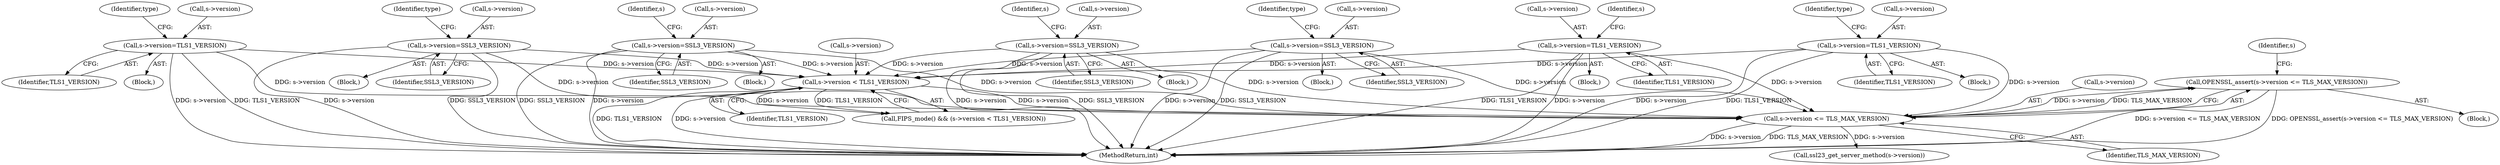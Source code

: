 digraph "0_openssl_b82924741b4bd590da890619be671f4635e46c2b@API" {
"1000601" [label="(Call,OPENSSL_assert(s->version <= TLS_MAX_VERSION))"];
"1000602" [label="(Call,s->version <= TLS_MAX_VERSION)"];
"1000523" [label="(Call,s->version=TLS1_VERSION)"];
"1000488" [label="(Call,s->version=SSL3_VERSION)"];
"1000471" [label="(Call,s->version=TLS1_VERSION)"];
"1000352" [label="(Call,s->version=SSL3_VERSION)"];
"1000591" [label="(Call,s->version < TLS1_VERSION)"];
"1000321" [label="(Call,s->version=SSL3_VERSION)"];
"1000506" [label="(Call,s->version=SSL3_VERSION)"];
"1000302" [label="(Call,s->version=TLS1_VERSION)"];
"1000943" [label="(Call,ssl23_get_server_method(s->version))"];
"1000301" [label="(Block,)"];
"1000328" [label="(Identifier,s)"];
"1000591" [label="(Call,s->version < TLS1_VERSION)"];
"1000589" [label="(Call,FIPS_mode() && (s->version < TLS1_VERSION))"];
"1000592" [label="(Call,s->version)"];
"1000505" [label="(Block,)"];
"1000601" [label="(Call,OPENSSL_assert(s->version <= TLS_MAX_VERSION))"];
"1000603" [label="(Call,s->version)"];
"1000321" [label="(Call,s->version=SSL3_VERSION)"];
"1000494" [label="(Identifier,type)"];
"1000322" [label="(Call,s->version)"];
"1000529" [label="(Identifier,type)"];
"1000488" [label="(Call,s->version=SSL3_VERSION)"];
"1000303" [label="(Call,s->version)"];
"1000325" [label="(Identifier,SSL3_VERSION)"];
"1000527" [label="(Identifier,TLS1_VERSION)"];
"1000471" [label="(Call,s->version=TLS1_VERSION)"];
"1000489" [label="(Call,s->version)"];
"1000470" [label="(Block,)"];
"1000524" [label="(Call,s->version)"];
"1000602" [label="(Call,s->version <= TLS_MAX_VERSION)"];
"1000352" [label="(Call,s->version=SSL3_VERSION)"];
"1000610" [label="(Identifier,s)"];
"1000306" [label="(Identifier,TLS1_VERSION)"];
"1000512" [label="(Identifier,type)"];
"1000487" [label="(Block,)"];
"1000507" [label="(Call,s->version)"];
"1000595" [label="(Identifier,TLS1_VERSION)"];
"1000522" [label="(Block,)"];
"1000506" [label="(Call,s->version=SSL3_VERSION)"];
"1000477" [label="(Identifier,type)"];
"1000523" [label="(Call,s->version=TLS1_VERSION)"];
"1000492" [label="(Identifier,SSL3_VERSION)"];
"1000510" [label="(Identifier,SSL3_VERSION)"];
"1000302" [label="(Call,s->version=TLS1_VERSION)"];
"1000606" [label="(Identifier,TLS_MAX_VERSION)"];
"1000351" [label="(Block,)"];
"1000359" [label="(Identifier,s)"];
"1000472" [label="(Call,s->version)"];
"1001104" [label="(MethodReturn,int)"];
"1000475" [label="(Identifier,TLS1_VERSION)"];
"1000353" [label="(Call,s->version)"];
"1000309" [label="(Identifier,s)"];
"1000356" [label="(Identifier,SSL3_VERSION)"];
"1000320" [label="(Block,)"];
"1000145" [label="(Block,)"];
"1000601" -> "1000145"  [label="AST: "];
"1000601" -> "1000602"  [label="CFG: "];
"1000602" -> "1000601"  [label="AST: "];
"1000610" -> "1000601"  [label="CFG: "];
"1000601" -> "1001104"  [label="DDG: s->version <= TLS_MAX_VERSION"];
"1000601" -> "1001104"  [label="DDG: OPENSSL_assert(s->version <= TLS_MAX_VERSION)"];
"1000602" -> "1000601"  [label="DDG: s->version"];
"1000602" -> "1000601"  [label="DDG: TLS_MAX_VERSION"];
"1000602" -> "1000606"  [label="CFG: "];
"1000603" -> "1000602"  [label="AST: "];
"1000606" -> "1000602"  [label="AST: "];
"1000602" -> "1001104"  [label="DDG: s->version"];
"1000602" -> "1001104"  [label="DDG: TLS_MAX_VERSION"];
"1000523" -> "1000602"  [label="DDG: s->version"];
"1000488" -> "1000602"  [label="DDG: s->version"];
"1000471" -> "1000602"  [label="DDG: s->version"];
"1000352" -> "1000602"  [label="DDG: s->version"];
"1000591" -> "1000602"  [label="DDG: s->version"];
"1000321" -> "1000602"  [label="DDG: s->version"];
"1000506" -> "1000602"  [label="DDG: s->version"];
"1000302" -> "1000602"  [label="DDG: s->version"];
"1000602" -> "1000943"  [label="DDG: s->version"];
"1000523" -> "1000522"  [label="AST: "];
"1000523" -> "1000527"  [label="CFG: "];
"1000524" -> "1000523"  [label="AST: "];
"1000527" -> "1000523"  [label="AST: "];
"1000529" -> "1000523"  [label="CFG: "];
"1000523" -> "1001104"  [label="DDG: s->version"];
"1000523" -> "1001104"  [label="DDG: TLS1_VERSION"];
"1000523" -> "1000591"  [label="DDG: s->version"];
"1000488" -> "1000487"  [label="AST: "];
"1000488" -> "1000492"  [label="CFG: "];
"1000489" -> "1000488"  [label="AST: "];
"1000492" -> "1000488"  [label="AST: "];
"1000494" -> "1000488"  [label="CFG: "];
"1000488" -> "1001104"  [label="DDG: s->version"];
"1000488" -> "1001104"  [label="DDG: SSL3_VERSION"];
"1000488" -> "1000591"  [label="DDG: s->version"];
"1000471" -> "1000470"  [label="AST: "];
"1000471" -> "1000475"  [label="CFG: "];
"1000472" -> "1000471"  [label="AST: "];
"1000475" -> "1000471"  [label="AST: "];
"1000477" -> "1000471"  [label="CFG: "];
"1000471" -> "1001104"  [label="DDG: s->version"];
"1000471" -> "1001104"  [label="DDG: TLS1_VERSION"];
"1000471" -> "1000591"  [label="DDG: s->version"];
"1000352" -> "1000351"  [label="AST: "];
"1000352" -> "1000356"  [label="CFG: "];
"1000353" -> "1000352"  [label="AST: "];
"1000356" -> "1000352"  [label="AST: "];
"1000359" -> "1000352"  [label="CFG: "];
"1000352" -> "1001104"  [label="DDG: SSL3_VERSION"];
"1000352" -> "1001104"  [label="DDG: s->version"];
"1000352" -> "1000591"  [label="DDG: s->version"];
"1000591" -> "1000589"  [label="AST: "];
"1000591" -> "1000595"  [label="CFG: "];
"1000592" -> "1000591"  [label="AST: "];
"1000595" -> "1000591"  [label="AST: "];
"1000589" -> "1000591"  [label="CFG: "];
"1000591" -> "1001104"  [label="DDG: TLS1_VERSION"];
"1000591" -> "1001104"  [label="DDG: s->version"];
"1000591" -> "1000589"  [label="DDG: s->version"];
"1000591" -> "1000589"  [label="DDG: TLS1_VERSION"];
"1000321" -> "1000591"  [label="DDG: s->version"];
"1000506" -> "1000591"  [label="DDG: s->version"];
"1000302" -> "1000591"  [label="DDG: s->version"];
"1000321" -> "1000320"  [label="AST: "];
"1000321" -> "1000325"  [label="CFG: "];
"1000322" -> "1000321"  [label="AST: "];
"1000325" -> "1000321"  [label="AST: "];
"1000328" -> "1000321"  [label="CFG: "];
"1000321" -> "1001104"  [label="DDG: s->version"];
"1000321" -> "1001104"  [label="DDG: SSL3_VERSION"];
"1000506" -> "1000505"  [label="AST: "];
"1000506" -> "1000510"  [label="CFG: "];
"1000507" -> "1000506"  [label="AST: "];
"1000510" -> "1000506"  [label="AST: "];
"1000512" -> "1000506"  [label="CFG: "];
"1000506" -> "1001104"  [label="DDG: s->version"];
"1000506" -> "1001104"  [label="DDG: SSL3_VERSION"];
"1000302" -> "1000301"  [label="AST: "];
"1000302" -> "1000306"  [label="CFG: "];
"1000303" -> "1000302"  [label="AST: "];
"1000306" -> "1000302"  [label="AST: "];
"1000309" -> "1000302"  [label="CFG: "];
"1000302" -> "1001104"  [label="DDG: s->version"];
"1000302" -> "1001104"  [label="DDG: TLS1_VERSION"];
}
